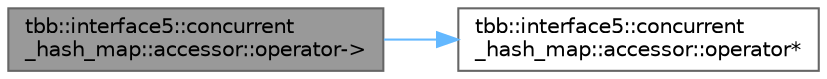 digraph "tbb::interface5::concurrent_hash_map::accessor::operator-&gt;"
{
 // LATEX_PDF_SIZE
  bgcolor="transparent";
  edge [fontname=Helvetica,fontsize=10,labelfontname=Helvetica,labelfontsize=10];
  node [fontname=Helvetica,fontsize=10,shape=box,height=0.2,width=0.4];
  rankdir="LR";
  Node1 [id="Node000001",label="tbb::interface5::concurrent\l_hash_map::accessor::operator-\>",height=0.2,width=0.4,color="gray40", fillcolor="grey60", style="filled", fontcolor="black",tooltip="Return pointer to associated value in hash table."];
  Node1 -> Node2 [id="edge1_Node000001_Node000002",color="steelblue1",style="solid",tooltip=" "];
  Node2 [id="Node000002",label="tbb::interface5::concurrent\l_hash_map::accessor::operator*",height=0.2,width=0.4,color="grey40", fillcolor="white", style="filled",URL="$classtbb_1_1interface5_1_1concurrent__hash__map_1_1accessor.html#a6ef05b619a1d013e69f39b875f5ce4e5",tooltip="Return reference to associated value in hash table."];
}
